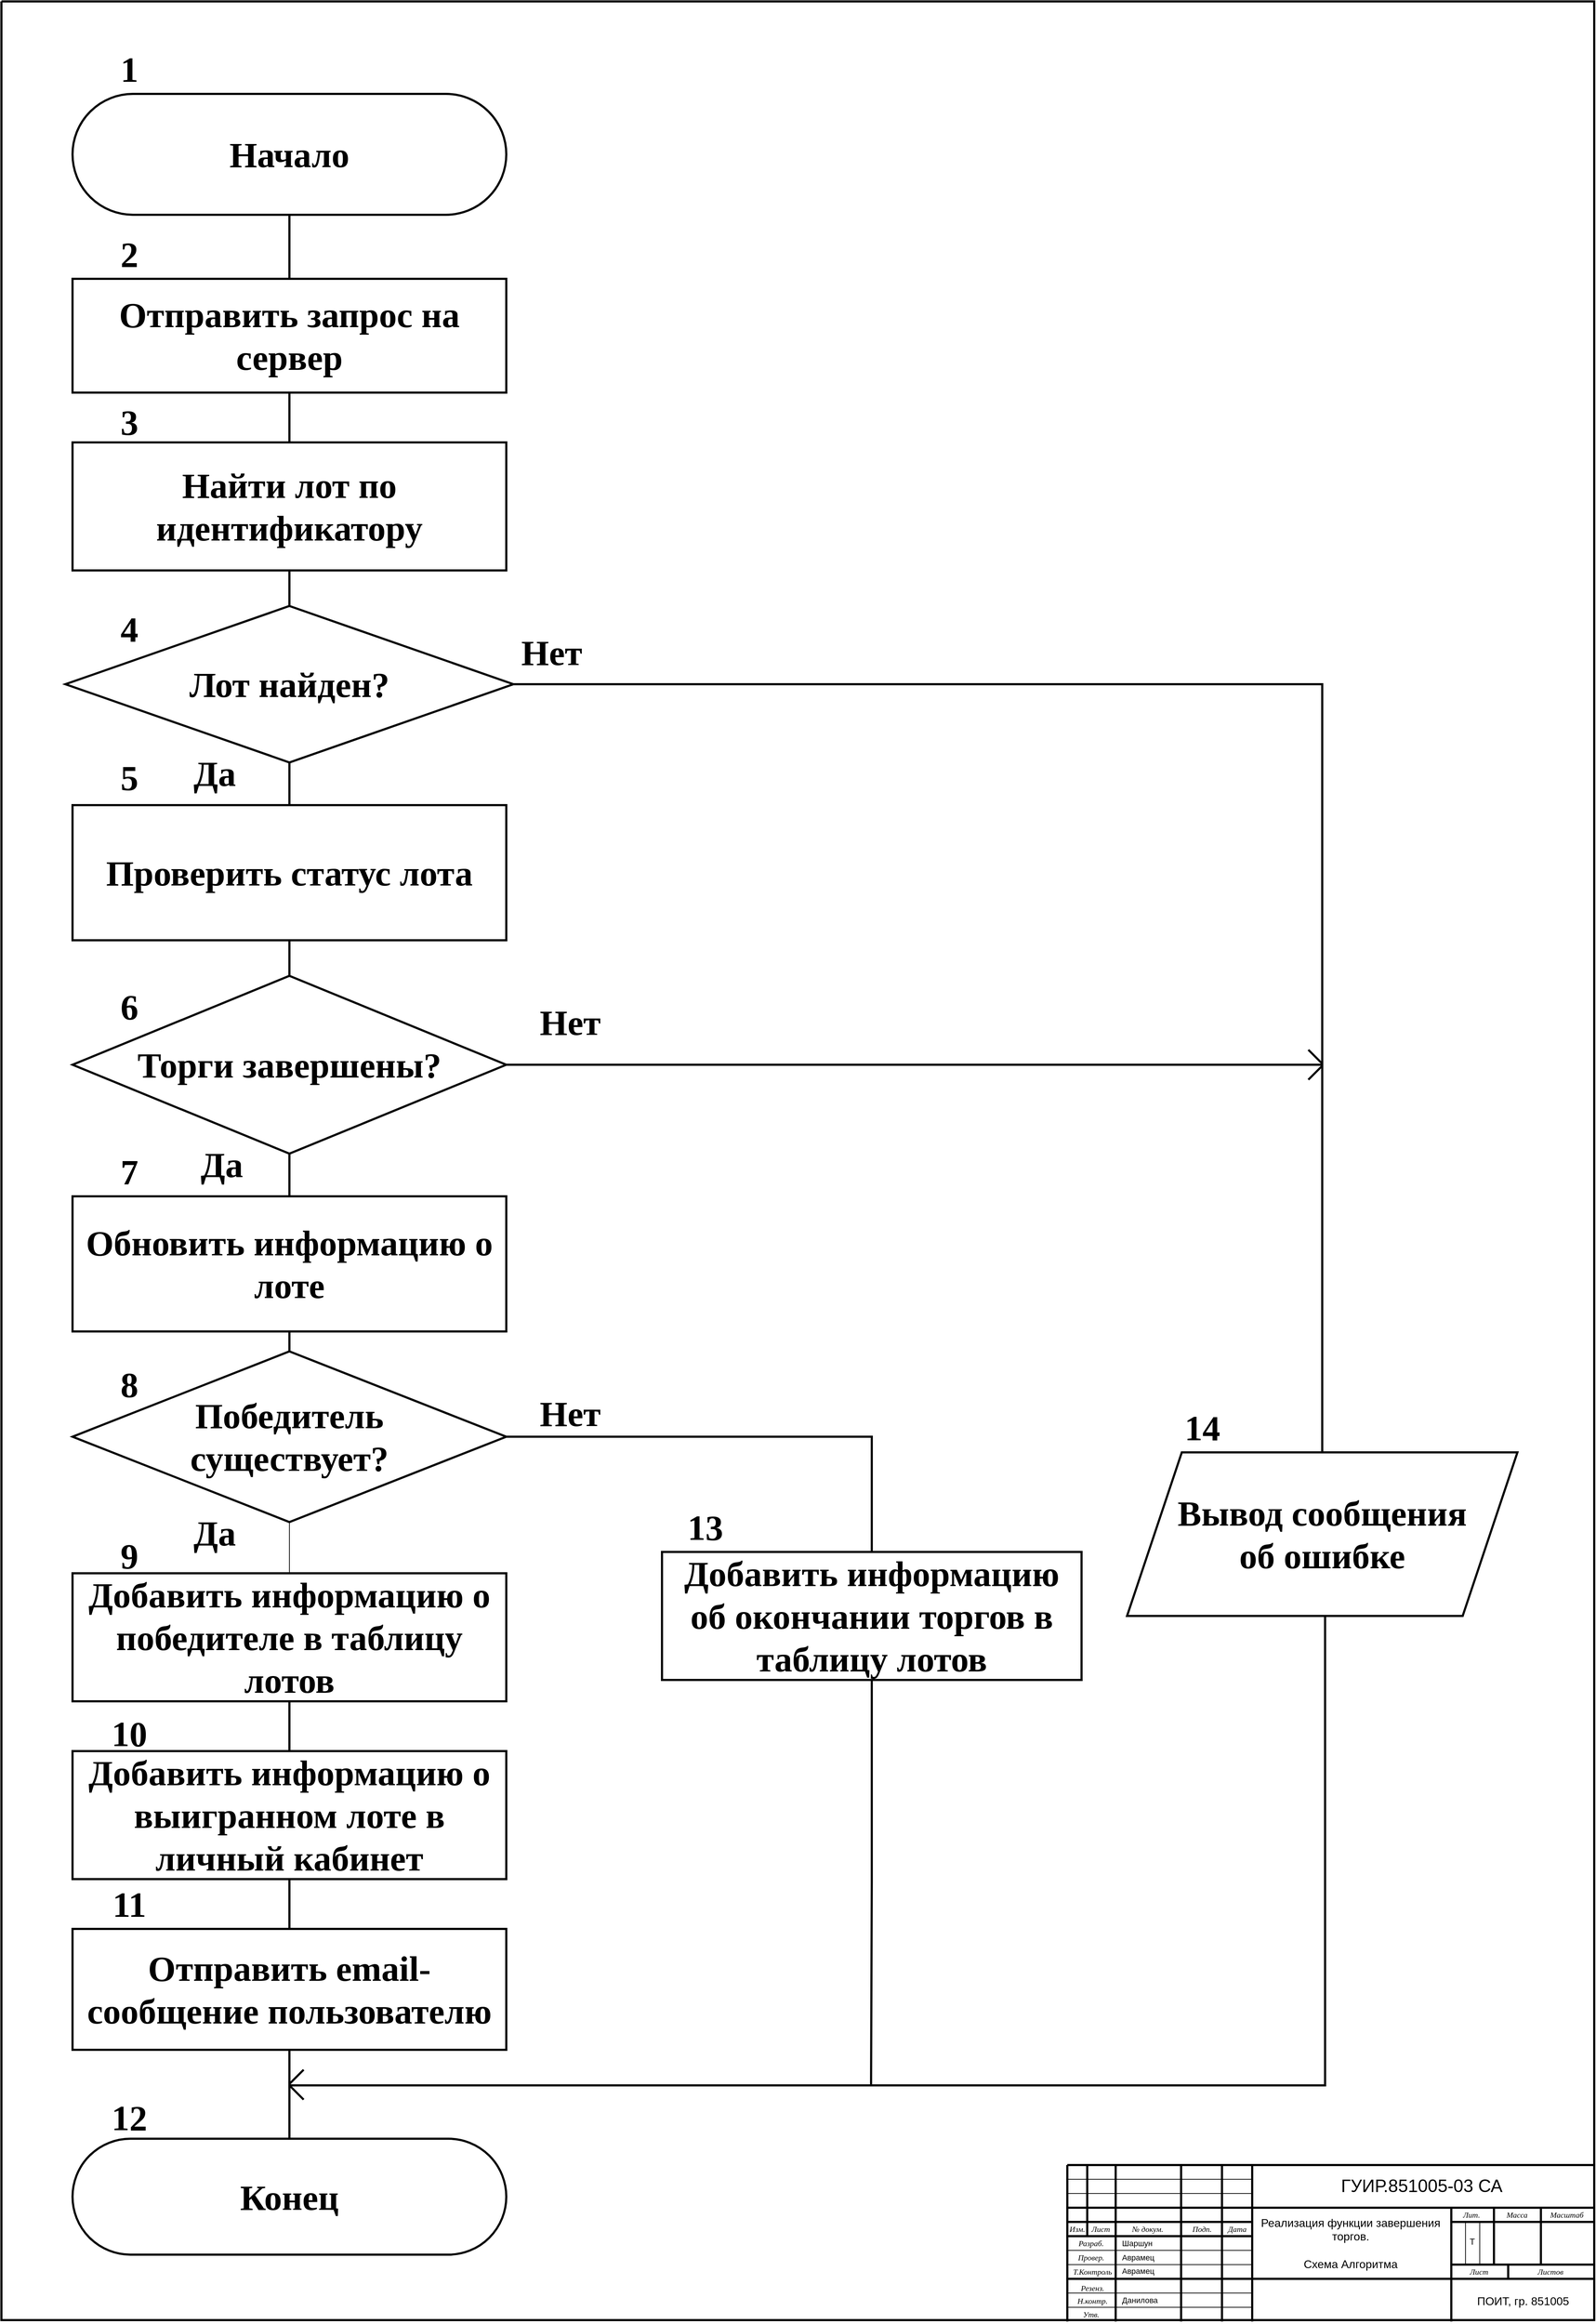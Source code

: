 <mxfile version="18.0.8" type="device"><diagram id="6g6ZhWNsONmGJeYF4U2U" name="Page-1"><mxGraphModel dx="2687" dy="1451" grid="1" gridSize="10" guides="1" tooltips="1" connect="1" arrows="1" fold="1" page="1" pageScale="1" pageWidth="2339" pageHeight="3300" math="0" shadow="0"><root><mxCell id="0"/><mxCell id="1" parent="0"/><mxCell id="-Vb1TfE_TdEbwhYVgb4i-1" value="" style="verticalAlign=middle;align=center;vsdxID=1;fillColor=none;gradientColor=none;shape=stencil(nZBLDoAgDERP0z3SIyjew0SURgSD+Lu9kMZoXLhwN9O+tukAlrNpJg1SzDH4QW/URgNYgZTkjA4UkwJUgGXng+6DX1zLfmoymdXo17xh5zmRJ6Q42BWCfc2oJfdAr+Yv+AP9Cb7OJ3H/2JG1HNGz/84klThPVCc=);strokeColor=#000000;strokeWidth=3;labelBackgroundColor=none;rounded=0;html=1;whiteSpace=wrap;direction=south;fontSize=35;" parent="1" vertex="1"><mxGeometry x="80" y="20" width="2240" height="3260" as="geometry"/></mxCell><mxCell id="-Vb1TfE_TdEbwhYVgb4i-2" style="vsdxID=28;edgeStyle=none;startArrow=none;endArrow=none;startSize=5;endSize=5;strokeWidth=3;strokeColor=#000000;spacingTop=0;spacingBottom=0;spacingLeft=0;spacingRight=0;verticalAlign=middle;html=1;labelBackgroundColor=none;rounded=0;" parent="1" edge="1"><mxGeometry relative="1" as="geometry"><Array as="points"/><mxPoint x="2199" y="3202.0" as="sourcePoint"/><mxPoint x="2199" y="3222.0" as="targetPoint"/></mxGeometry></mxCell><mxCell id="-Vb1TfE_TdEbwhYVgb4i-3" style="vsdxID=27;edgeStyle=none;startArrow=none;endArrow=none;startSize=5;endSize=5;strokeWidth=3;strokeColor=#000000;spacingTop=0;spacingBottom=0;spacingLeft=0;spacingRight=0;verticalAlign=middle;html=1;labelBackgroundColor=none;rounded=0;" parent="1" edge="1"><mxGeometry relative="1" as="geometry"><Array as="points"/><mxPoint x="2245" y="3122.0" as="sourcePoint"/><mxPoint x="2245" y="3202.0" as="targetPoint"/></mxGeometry></mxCell><mxCell id="-Vb1TfE_TdEbwhYVgb4i-4" style="vsdxID=26;edgeStyle=none;startArrow=none;endArrow=none;startSize=5;endSize=5;strokeWidth=3;strokeColor=#000000;spacingTop=0;spacingBottom=0;spacingLeft=0;spacingRight=0;verticalAlign=middle;html=1;labelBackgroundColor=none;rounded=0;" parent="1" edge="1"><mxGeometry relative="1" as="geometry"><Array as="points"/><mxPoint x="2179" y="3122.0" as="sourcePoint"/><mxPoint x="2179" y="3202.0" as="targetPoint"/></mxGeometry></mxCell><mxCell id="-Vb1TfE_TdEbwhYVgb4i-5" style="vsdxID=25;edgeStyle=none;startArrow=none;endArrow=none;startSize=5;endSize=5;strokeColor=#000000;spacingTop=0;spacingBottom=0;spacingLeft=0;spacingRight=0;verticalAlign=middle;html=1;labelBackgroundColor=none;rounded=0;" parent="1" edge="1"><mxGeometry relative="1" as="geometry"><Array as="points"/><mxPoint x="2159" y="3142.0" as="sourcePoint"/><mxPoint x="2159" y="3202.0" as="targetPoint"/></mxGeometry></mxCell><mxCell id="-Vb1TfE_TdEbwhYVgb4i-6" style="vsdxID=24;edgeStyle=none;startArrow=none;endArrow=none;startSize=5;endSize=5;strokeColor=#000000;spacingTop=0;spacingBottom=0;spacingLeft=0;spacingRight=0;verticalAlign=middle;html=1;labelBackgroundColor=none;rounded=0;" parent="1" edge="1"><mxGeometry relative="1" as="geometry"><Array as="points"/><mxPoint x="2139" y="3142.0" as="sourcePoint"/><mxPoint x="2139" y="3202.0" as="targetPoint"/></mxGeometry></mxCell><mxCell id="-Vb1TfE_TdEbwhYVgb4i-7" style="vsdxID=23;edgeStyle=none;startArrow=none;endArrow=none;startSize=5;endSize=5;strokeWidth=3;strokeColor=#000000;spacingTop=0;spacingBottom=0;spacingLeft=0;spacingRight=0;verticalAlign=middle;html=1;labelBackgroundColor=none;rounded=0;" parent="1" edge="1"><mxGeometry relative="1" as="geometry"><mxPoint as="offset"/><Array as="points"/><mxPoint x="2119" y="3142.0" as="sourcePoint"/><mxPoint x="2319" y="3142.0" as="targetPoint"/></mxGeometry></mxCell><mxCell id="-Vb1TfE_TdEbwhYVgb4i-8" style="vsdxID=22;edgeStyle=none;startArrow=none;endArrow=none;startSize=5;endSize=5;strokeWidth=3;strokeColor=#000000;spacingTop=0;spacingBottom=0;spacingLeft=0;spacingRight=0;verticalAlign=middle;html=1;labelBackgroundColor=none;rounded=0;" parent="1" edge="1"><mxGeometry relative="1" as="geometry"><mxPoint as="offset"/><Array as="points"/><mxPoint x="2119" y="3202.0" as="sourcePoint"/><mxPoint x="2319" y="3202.0" as="targetPoint"/></mxGeometry></mxCell><mxCell id="-Vb1TfE_TdEbwhYVgb4i-9" style="vsdxID=21;edgeStyle=none;startArrow=none;endArrow=none;startSize=5;endSize=5;strokeWidth=3;strokeColor=#000000;spacingTop=0;spacingBottom=0;spacingLeft=0;spacingRight=0;verticalAlign=middle;html=1;labelBackgroundColor=none;rounded=0;" parent="1" edge="1"><mxGeometry relative="1" as="geometry"><Array as="points"/><mxPoint x="1607" y="3062.0" as="sourcePoint"/><mxPoint x="1607" y="3162.0" as="targetPoint"/></mxGeometry></mxCell><mxCell id="-Vb1TfE_TdEbwhYVgb4i-10" style="vsdxID=20;edgeStyle=none;startArrow=none;endArrow=none;startSize=5;endSize=5;strokeColor=#000000;spacingTop=0;spacingBottom=0;spacingLeft=0;spacingRight=0;verticalAlign=middle;html=1;labelBackgroundColor=none;rounded=0;" parent="1" edge="1"><mxGeometry relative="1" as="geometry"><mxPoint as="offset"/><Array as="points"/><mxPoint x="1579" y="3082.0" as="sourcePoint"/><mxPoint x="1839" y="3082.0" as="targetPoint"/></mxGeometry></mxCell><mxCell id="-Vb1TfE_TdEbwhYVgb4i-11" style="vsdxID=19;edgeStyle=none;startArrow=none;endArrow=none;startSize=5;endSize=5;strokeColor=#000000;spacingTop=0;spacingBottom=0;spacingLeft=0;spacingRight=0;verticalAlign=middle;html=1;labelBackgroundColor=none;rounded=0;" parent="1" edge="1"><mxGeometry relative="1" as="geometry"><mxPoint as="offset"/><Array as="points"/><mxPoint x="1579" y="3102.0" as="sourcePoint"/><mxPoint x="1839" y="3102.0" as="targetPoint"/></mxGeometry></mxCell><mxCell id="-Vb1TfE_TdEbwhYVgb4i-12" style="vsdxID=18;edgeStyle=none;startArrow=none;endArrow=none;startSize=5;endSize=5;strokeWidth=3;strokeColor=#000000;spacingTop=0;spacingBottom=0;spacingLeft=0;spacingRight=0;verticalAlign=middle;html=1;labelBackgroundColor=none;rounded=0;" parent="1" edge="1"><mxGeometry relative="1" as="geometry"><mxPoint as="offset"/><Array as="points"/><mxPoint x="1579" y="3142.0" as="sourcePoint"/><mxPoint x="1839" y="3142.0" as="targetPoint"/></mxGeometry></mxCell><mxCell id="-Vb1TfE_TdEbwhYVgb4i-13" value="" style="vsdxID=17;edgeStyle=none;startArrow=none;endArrow=none;startSize=5;endSize=5;strokeWidth=3;strokeColor=#000000;spacingTop=0;spacingBottom=0;spacingLeft=0;spacingRight=0;verticalAlign=middle;html=1;labelBackgroundColor=none;rounded=0;align=center;" parent="1" edge="1"><mxGeometry relative="1" as="geometry"><mxPoint as="offset"/><Array as="points"/><mxPoint x="1579" y="3162.0" as="sourcePoint"/><mxPoint x="1839" y="3162.0" as="targetPoint"/></mxGeometry></mxCell><mxCell id="-Vb1TfE_TdEbwhYVgb4i-14" style="vsdxID=16;edgeStyle=none;startArrow=none;endArrow=none;startSize=5;endSize=5;strokeColor=#000000;spacingTop=0;spacingBottom=0;spacingLeft=0;spacingRight=0;verticalAlign=middle;html=1;labelBackgroundColor=none;rounded=0;" parent="1" edge="1"><mxGeometry relative="1" as="geometry"><mxPoint as="offset"/><Array as="points"/><mxPoint x="1579" y="3182.0" as="sourcePoint"/><mxPoint x="1839" y="3182.0" as="targetPoint"/></mxGeometry></mxCell><mxCell id="-Vb1TfE_TdEbwhYVgb4i-15" style="vsdxID=15;edgeStyle=none;startArrow=none;endArrow=none;startSize=5;endSize=5;strokeColor=#000000;spacingTop=0;spacingBottom=0;spacingLeft=0;spacingRight=0;verticalAlign=middle;html=1;labelBackgroundColor=none;rounded=0;" parent="1" edge="1"><mxGeometry relative="1" as="geometry"><mxPoint as="offset"/><Array as="points"/><mxPoint x="1579" y="3202.0" as="sourcePoint"/><mxPoint x="1839" y="3202.0" as="targetPoint"/></mxGeometry></mxCell><mxCell id="-Vb1TfE_TdEbwhYVgb4i-16" value="" style="vsdxID=14;edgeStyle=none;startArrow=none;endArrow=none;startSize=5;endSize=5;strokeColor=#000000;spacingTop=0;spacingBottom=0;spacingLeft=0;spacingRight=0;verticalAlign=middle;html=1;labelBackgroundColor=none;rounded=0;align=center;" parent="1" edge="1"><mxGeometry relative="1" as="geometry"><mxPoint as="offset"/><Array as="points"/><mxPoint x="1579" y="3242.0" as="sourcePoint"/><mxPoint x="1839" y="3242.0" as="targetPoint"/></mxGeometry></mxCell><mxCell id="-Vb1TfE_TdEbwhYVgb4i-17" style="vsdxID=13;edgeStyle=none;startArrow=none;endArrow=none;startSize=5;endSize=5;strokeColor=#000000;spacingTop=0;spacingBottom=0;spacingLeft=0;spacingRight=0;verticalAlign=middle;html=1;labelBackgroundColor=none;rounded=0;" parent="1" edge="1"><mxGeometry relative="1" as="geometry"><mxPoint as="offset"/><Array as="points"/><mxPoint x="1579" y="3262.0" as="sourcePoint"/><mxPoint x="1839" y="3262.0" as="targetPoint"/></mxGeometry></mxCell><mxCell id="-Vb1TfE_TdEbwhYVgb4i-18" style="vsdxID=12;edgeStyle=none;startArrow=none;endArrow=none;startSize=5;endSize=5;strokeWidth=3;strokeColor=#000000;spacingTop=0;spacingBottom=0;spacingLeft=0;spacingRight=0;verticalAlign=middle;html=1;labelBackgroundColor=none;rounded=0;" parent="1" edge="1"><mxGeometry relative="1" as="geometry"><Array as="points"/><mxPoint x="2119" y="3282.0" as="sourcePoint"/><mxPoint x="2119" y="3122.0" as="targetPoint"/></mxGeometry></mxCell><mxCell id="-Vb1TfE_TdEbwhYVgb4i-19" style="vsdxID=11;edgeStyle=none;startArrow=none;endArrow=none;startSize=5;endSize=5;strokeWidth=3;strokeColor=#000000;spacingTop=0;spacingBottom=0;spacingLeft=0;spacingRight=0;verticalAlign=middle;html=1;labelBackgroundColor=none;rounded=0;" parent="1" edge="1"><mxGeometry relative="1" as="geometry"><Array as="points"/><mxPoint x="1839" y="3282.0" as="sourcePoint"/><mxPoint x="1839" y="3062.0" as="targetPoint"/></mxGeometry></mxCell><mxCell id="-Vb1TfE_TdEbwhYVgb4i-20" style="vsdxID=10;edgeStyle=none;startArrow=none;endArrow=none;startSize=5;endSize=5;strokeWidth=3;strokeColor=#000000;spacingTop=0;spacingBottom=0;spacingLeft=0;spacingRight=0;verticalAlign=middle;html=1;labelBackgroundColor=none;rounded=0;" parent="1" edge="1"><mxGeometry relative="1" as="geometry"><Array as="points"/><mxPoint x="1796.5" y="3282.0" as="sourcePoint"/><mxPoint x="1796.5" y="3062.0" as="targetPoint"/></mxGeometry></mxCell><mxCell id="-Vb1TfE_TdEbwhYVgb4i-21" style="vsdxID=9;edgeStyle=none;startArrow=none;endArrow=none;startSize=5;endSize=5;strokeWidth=3;strokeColor=#000000;spacingTop=0;spacingBottom=0;spacingLeft=0;spacingRight=0;verticalAlign=middle;html=1;labelBackgroundColor=none;rounded=0;" parent="1" edge="1"><mxGeometry relative="1" as="geometry"><Array as="points"/><mxPoint x="1739" y="3282.0" as="sourcePoint"/><mxPoint x="1739" y="3062.0" as="targetPoint"/></mxGeometry></mxCell><mxCell id="-Vb1TfE_TdEbwhYVgb4i-22" style="vsdxID=8;edgeStyle=none;startArrow=none;endArrow=none;startSize=5;endSize=5;strokeWidth=3;strokeColor=#000000;spacingTop=0;spacingBottom=0;spacingLeft=0;spacingRight=0;verticalAlign=middle;html=1;labelBackgroundColor=none;rounded=0;" parent="1" edge="1"><mxGeometry relative="1" as="geometry"><Array as="points"/><mxPoint x="1647" y="3282.0" as="sourcePoint"/><mxPoint x="1647" y="3062.0" as="targetPoint"/></mxGeometry></mxCell><mxCell id="-Vb1TfE_TdEbwhYVgb4i-23" value="" style="vsdxID=7;edgeStyle=none;startArrow=none;endArrow=none;startSize=5;endSize=5;strokeWidth=3;strokeColor=#000000;spacingTop=0;spacingBottom=0;spacingLeft=0;spacingRight=0;verticalAlign=middle;html=1;labelBackgroundColor=none;rounded=0;align=center;" parent="1" edge="1"><mxGeometry relative="1" as="geometry"><mxPoint as="offset"/><Array as="points"/><mxPoint x="1579" y="3222.0" as="sourcePoint"/><mxPoint x="2319" y="3222.0" as="targetPoint"/></mxGeometry></mxCell><mxCell id="-Vb1TfE_TdEbwhYVgb4i-24" style="vsdxID=6;edgeStyle=none;startArrow=none;endArrow=none;startSize=5;endSize=5;strokeWidth=3;strokeColor=#000000;spacingTop=0;spacingBottom=0;spacingLeft=0;spacingRight=0;verticalAlign=middle;html=1;labelBackgroundColor=none;rounded=0;" parent="1" edge="1"><mxGeometry relative="1" as="geometry"><mxPoint as="offset"/><Array as="points"/><mxPoint x="1579" y="3122.0" as="sourcePoint"/><mxPoint x="2319" y="3122.0" as="targetPoint"/></mxGeometry></mxCell><mxCell id="-Vb1TfE_TdEbwhYVgb4i-25" style="vsdxID=2;edgeStyle=none;startArrow=none;endArrow=none;startSize=5;endSize=5;strokeWidth=3;strokeColor=#000000;spacingTop=0;spacingBottom=0;spacingLeft=0;spacingRight=0;verticalAlign=middle;html=1;labelBackgroundColor=none;rounded=0;" parent="1" edge="1"><mxGeometry relative="1" as="geometry"><mxPoint as="offset"/><Array as="points"/><mxPoint x="1579" y="3062.0" as="sourcePoint"/><mxPoint x="2319" y="3062.0" as="targetPoint"/></mxGeometry></mxCell><mxCell id="-Vb1TfE_TdEbwhYVgb4i-26" style="vsdxID=5;edgeStyle=none;startArrow=none;endArrow=none;startSize=5;endSize=5;strokeWidth=3;strokeColor=#000000;spacingTop=0;spacingBottom=0;spacingLeft=0;spacingRight=0;verticalAlign=middle;html=1;labelBackgroundColor=none;rounded=0;" parent="1" edge="1"><mxGeometry relative="1" as="geometry"><Array as="points"/><mxPoint x="1579" y="3282.0" as="sourcePoint"/><mxPoint x="1579" y="3062.0" as="targetPoint"/></mxGeometry></mxCell><mxCell id="-Vb1TfE_TdEbwhYVgb4i-27" value="&lt;font style=&quot;font-size:11px;font-family:Arial Cyr;color:#000000;direction:ltr;letter-spacing:0px;line-height:120%;opacity:1&quot;&gt;&lt;i&gt;Провер.&lt;br/&gt;&lt;/i&gt;&lt;/font&gt;" style="verticalAlign=middle;align=center;vsdxID=32;fillColor=none;gradientColor=none;strokeColor=none;labelBackgroundColor=none;rounded=0;html=1;whiteSpace=wrap;" parent="1" vertex="1"><mxGeometry x="1580" y="3182" width="65" height="19" as="geometry"/></mxCell><mxCell id="-Vb1TfE_TdEbwhYVgb4i-28" value="&lt;font style=&quot;font-size:11px;font-family:Arial Cyr;color:#000000;direction:ltr;letter-spacing:0px;line-height:120%;opacity:1&quot;&gt;&lt;i&gt;Разраб.&lt;br/&gt;&lt;/i&gt;&lt;/font&gt;" style="verticalAlign=middle;align=center;vsdxID=33;fillColor=none;gradientColor=none;strokeColor=none;labelBackgroundColor=none;rounded=0;html=1;whiteSpace=wrap;" parent="1" vertex="1"><mxGeometry x="1580" y="3163" width="65" height="17" as="geometry"/></mxCell><mxCell id="-Vb1TfE_TdEbwhYVgb4i-29" value="&lt;font style=&quot;font-size:11px;font-family:Arial Cyr;color:#000000;direction:ltr;letter-spacing:0px;line-height:120%;opacity:1&quot;&gt;&lt;i&gt;Изм.&lt;br/&gt;&lt;/i&gt;&lt;/font&gt;" style="verticalAlign=middle;align=center;vsdxID=34;fillColor=none;gradientColor=none;strokeColor=none;labelBackgroundColor=none;rounded=0;html=1;whiteSpace=wrap;" parent="1" vertex="1"><mxGeometry x="1575" y="3143" width="36" height="17" as="geometry"/></mxCell><mxCell id="-Vb1TfE_TdEbwhYVgb4i-30" value="&lt;font style=&quot;font-size:11px;font-family:Arial Cyr;color:#000000;direction:ltr;letter-spacing:0px;line-height:120%;opacity:1&quot;&gt;&lt;i&gt;Лист&lt;br/&gt;&lt;/i&gt;&lt;/font&gt;" style="verticalAlign=middle;align=center;vsdxID=35;fillColor=none;gradientColor=none;strokeColor=none;labelBackgroundColor=none;rounded=0;html=1;whiteSpace=wrap;" parent="1" vertex="1"><mxGeometry x="1605" y="3143" width="42" height="17" as="geometry"/></mxCell><mxCell id="-Vb1TfE_TdEbwhYVgb4i-31" value="&lt;font style=&quot;font-size:11px;font-family:Arial Cyr;color:#000000;direction:ltr;letter-spacing:0px;line-height:120%;opacity:1&quot;&gt;&lt;i&gt;№ докум.&lt;br/&gt;&lt;/i&gt;&lt;/font&gt;" style="verticalAlign=middle;align=center;vsdxID=36;fillColor=none;gradientColor=none;strokeColor=none;labelBackgroundColor=none;rounded=0;html=1;whiteSpace=wrap;" parent="1" vertex="1"><mxGeometry x="1648" y="3143" width="88" height="17" as="geometry"/></mxCell><mxCell id="-Vb1TfE_TdEbwhYVgb4i-32" value="&lt;font style=&quot;font-size:11px;font-family:Arial Cyr;color:#000000;direction:ltr;letter-spacing:0px;line-height:120%;opacity:1&quot;&gt;&lt;i&gt;Подп.&lt;br/&gt;&lt;/i&gt;&lt;/font&gt;" style="verticalAlign=middle;align=center;vsdxID=41;fillColor=none;gradientColor=none;strokeColor=none;labelBackgroundColor=none;rounded=0;html=1;whiteSpace=wrap;" parent="1" vertex="1"><mxGeometry x="1740" y="3143" width="57" height="17" as="geometry"/></mxCell><mxCell id="-Vb1TfE_TdEbwhYVgb4i-33" value="&lt;font style=&quot;font-size:11px;font-family:Arial Cyr;color:#000000;direction:ltr;letter-spacing:0px;line-height:120%;opacity:1&quot;&gt;&lt;i&gt;Дата&lt;br/&gt;&lt;/i&gt;&lt;/font&gt;" style="verticalAlign=middle;align=center;vsdxID=42;fillColor=none;gradientColor=none;strokeColor=none;labelBackgroundColor=none;rounded=0;html=1;whiteSpace=wrap;" parent="1" vertex="1"><mxGeometry x="1797" y="3143" width="42" height="17" as="geometry"/></mxCell><mxCell id="-Vb1TfE_TdEbwhYVgb4i-34" value="&lt;font style=&quot;font-size:11px;font-family:Arial Cyr;color:#000000;direction:ltr;letter-spacing:0px;line-height:120%;opacity:1&quot;&gt;&lt;i&gt;Лит.&lt;br/&gt;&lt;/i&gt;&lt;/font&gt;" style="verticalAlign=middle;align=center;vsdxID=43;fillColor=none;gradientColor=none;strokeColor=none;labelBackgroundColor=none;rounded=0;html=1;whiteSpace=wrap;" parent="1" vertex="1"><mxGeometry x="2119" y="3123" width="57" height="17" as="geometry"/></mxCell><mxCell id="-Vb1TfE_TdEbwhYVgb4i-35" value="&lt;font style=&quot;font-size:11px;font-family:Arial Cyr;color:#000000;direction:ltr;letter-spacing:0px;line-height:120%;opacity:1&quot;&gt;&lt;i&gt;Масса&lt;br/&gt;&lt;/i&gt;&lt;/font&gt;" style="verticalAlign=middle;align=center;vsdxID=44;fillColor=none;gradientColor=none;strokeColor=none;labelBackgroundColor=none;rounded=0;html=1;whiteSpace=wrap;" parent="1" vertex="1"><mxGeometry x="2180" y="3123" width="63" height="17" as="geometry"/></mxCell><mxCell id="-Vb1TfE_TdEbwhYVgb4i-36" value="&lt;font style=&quot;font-size:11px;font-family:Arial Cyr;color:#000000;direction:ltr;letter-spacing:0px;line-height:120%;opacity:1&quot;&gt;&lt;i&gt;Масштаб&lt;br/&gt;&lt;/i&gt;&lt;/font&gt;" style="verticalAlign=middle;align=center;vsdxID=45;fillColor=none;gradientColor=none;strokeColor=none;labelBackgroundColor=none;rounded=0;html=1;whiteSpace=wrap;" parent="1" vertex="1"><mxGeometry x="2246" y="3123" width="71" height="17" as="geometry"/></mxCell><mxCell id="-Vb1TfE_TdEbwhYVgb4i-37" value="&lt;font style=&quot;font-size:11px;font-family:Arial Cyr;color:#000000;direction:ltr;letter-spacing:0px;line-height:120%;opacity:1&quot;&gt;&lt;i&gt;Листов&lt;br/&gt;&lt;/i&gt;&lt;/font&gt;" style="verticalAlign=middle;align=center;vsdxID=46;fillColor=none;gradientColor=none;strokeColor=none;labelBackgroundColor=none;rounded=0;html=1;whiteSpace=wrap;" parent="1" vertex="1"><mxGeometry x="2200" y="3203" width="117" height="17" as="geometry"/></mxCell><mxCell id="-Vb1TfE_TdEbwhYVgb4i-38" value="&lt;font style=&quot;font-size:11px;font-family:Arial Cyr;color:#000000;direction:ltr;letter-spacing:0px;line-height:120%;opacity:1&quot;&gt;&lt;i&gt;Лист&lt;br/&gt;&lt;/i&gt;&lt;/font&gt;" style="verticalAlign=middle;align=center;vsdxID=47;fillColor=none;gradientColor=none;strokeColor=none;labelBackgroundColor=none;rounded=0;html=1;whiteSpace=wrap;" parent="1" vertex="1"><mxGeometry x="2120" y="3203" width="76" height="17" as="geometry"/></mxCell><mxCell id="-Vb1TfE_TdEbwhYVgb4i-39" value="&lt;p style=&quot;margin-left: 0 ; margin-right: 0 ; margin-top: 0px ; margin-bottom: 0px ; text-indent: 0 ; direction: ltr&quot;&gt;&lt;font style=&quot;font-size: 25px; font-family: arial; color: rgb(0, 0, 0); direction: ltr; letter-spacing: 0px; line-height: 120%; opacity: 1;&quot;&gt;ГУИР.8&lt;/font&gt;&lt;font style=&quot;font-size: 25px; font-family: arial; color: rgb(0, 0, 0); direction: ltr; letter-spacing: 0px; line-height: 120%; opacity: 1;&quot;&gt;51005-03&amp;nbsp;&lt;/font&gt;&lt;font style=&quot;font-size: 25px; font-family: arial; color: rgb(0, 0, 0); direction: ltr; letter-spacing: 0px; line-height: 120%; opacity: 1;&quot;&gt;СА&lt;/font&gt;&lt;font style=&quot;font-size: 19px ; color: #000000 ; direction: ltr ; letter-spacing: 0px ; line-height: 120% ; opacity: 1&quot;&gt;&lt;i&gt;&lt;br&gt;&lt;/i&gt;&lt;/font&gt;&lt;/p&gt;" style="verticalAlign=middle;align=center;vsdxID=97;fillColor=none;gradientColor=none;strokeColor=none;labelBackgroundColor=none;rounded=0;html=1;whiteSpace=wrap;" parent="1" vertex="1"><mxGeometry x="1838" y="3060" width="479" height="60" as="geometry"/></mxCell><mxCell id="-Vb1TfE_TdEbwhYVgb4i-40" value="&lt;font style=&quot;font-size: 16px ; font-family: &amp;quot;arial&amp;quot; ; color: #000000 ; direction: ltr ; letter-spacing: 0px ; line-height: 120% ; opacity: 1&quot;&gt;Реализация функции завершения торгов.&lt;br&gt;&lt;br&gt;Схема Алгоритма&lt;br&gt;&lt;/font&gt;" style="verticalAlign=middle;align=center;vsdxID=98;fillColor=none;gradientColor=none;strokeColor=none;labelBackgroundColor=none;rounded=0;html=1;whiteSpace=wrap;" parent="1" vertex="1"><mxGeometry x="1838" y="3121" width="279" height="101" as="geometry"/></mxCell><mxCell id="-Vb1TfE_TdEbwhYVgb4i-41" value="&lt;font style=&quot;font-size: 16px ; font-family: &amp;#34;arial&amp;#34; ; color: #000000 ; direction: ltr ; letter-spacing: 0px ; line-height: 120% ; opacity: 1&quot;&gt;ПОИТ, гр. 851005&lt;br&gt;&lt;/font&gt;" style="verticalAlign=middle;align=center;vsdxID=256;fillColor=none;gradientColor=none;shape=stencil(nZBLDoAgDERP0z3SIyjew0SURgSD+Lu9kMZoXLhwN9O+tukAlrNpJg1SzDH4QW/URgNYgZTkjA4UkwJUgGXng+6DX1zLfmoymdXo17xh5zmRJ6Q42BWCfc2oJfdAr+Yv+AP9Cb7OJ3H/2JG1HNGz/84klThPVCc=);strokeColor=none;labelBackgroundColor=none;rounded=0;html=1;whiteSpace=wrap;" parent="1" vertex="1"><mxGeometry x="2119" y="3225" width="202" height="56" as="geometry"/></mxCell><mxCell id="-Vb1TfE_TdEbwhYVgb4i-42" value="&lt;font style=&quot;font-size: 11px ; font-family: &amp;#34;arial&amp;#34; ; color: #000000 ; direction: ltr ; letter-spacing: 0px ; line-height: 120% ; opacity: 1&quot;&gt;Шаршун&lt;br&gt;&lt;/font&gt;" style="verticalAlign=middle;align=left;vsdxID=257;fillColor=none;gradientColor=none;shape=stencil(nZBLDoAgDERP0z3SIyjew0SURgSD+Lu9kMZoXLhwN9O+tukAlrNpJg1SzDH4QW/URgNYgZTkjA4UkwJUgGXng+6DX1zLfmoymdXo17xh5zmRJ6Q42BWCfc2oJfdAr+Yv+AP9Cb7OJ3H/2JG1HNGz/84klThPVCc=);strokeColor=none;labelBackgroundColor=none;rounded=0;html=1;whiteSpace=wrap;" parent="1" vertex="1"><mxGeometry x="1654" y="3161.5" width="76" height="20" as="geometry"/></mxCell><mxCell id="-Vb1TfE_TdEbwhYVgb4i-43" value="&lt;font style=&quot;font-size: 11px ; font-family: &amp;quot;arial&amp;quot; ; color: #000000 ; direction: ltr ; letter-spacing: 0px ; line-height: 120% ; opacity: 1&quot;&gt;Аврамец&lt;br&gt;&lt;/font&gt;" style="verticalAlign=middle;align=left;vsdxID=259;fillColor=none;gradientColor=none;shape=stencil(nZBLDoAgDERP0z3SIyjew0SURgSD+Lu9kMZoXLhwN9O+tukAlrNpJg1SzDH4QW/URgNYgZTkjA4UkwJUgGXng+6DX1zLfmoymdXo17xh5zmRJ6Q42BWCfc2oJfdAr+Yv+AP9Cb7OJ3H/2JG1HNGz/84klThPVCc=);strokeColor=none;labelBackgroundColor=none;rounded=0;html=1;whiteSpace=wrap;" parent="1" vertex="1"><mxGeometry x="1654" y="3183" width="64" height="17" as="geometry"/></mxCell><mxCell id="-Vb1TfE_TdEbwhYVgb4i-44" value="&lt;font style=&quot;font-size:11px;font-family:Arial Cyr;color:#000000;direction:ltr;letter-spacing:0px;line-height:120%;opacity:1&quot;&gt;&lt;i&gt;Т.Контроль&lt;br&gt;&lt;/i&gt;&lt;/font&gt;" style="verticalAlign=middle;align=center;vsdxID=32;fillColor=none;gradientColor=none;strokeColor=none;labelBackgroundColor=none;rounded=0;html=1;whiteSpace=wrap;" parent="1" vertex="1"><mxGeometry x="1582" y="3202" width="65" height="19" as="geometry"/></mxCell><mxCell id="-Vb1TfE_TdEbwhYVgb4i-45" value="&lt;font style=&quot;font-size:11px;font-family:Arial Cyr;color:#000000;direction:ltr;letter-spacing:0px;line-height:120%;opacity:1&quot;&gt;&lt;i&gt;Резенз.&lt;br&gt;&lt;/i&gt;&lt;/font&gt;" style="verticalAlign=middle;align=center;vsdxID=32;fillColor=none;gradientColor=none;strokeColor=none;labelBackgroundColor=none;rounded=0;html=1;whiteSpace=wrap;" parent="1" vertex="1"><mxGeometry x="1582" y="3225" width="65" height="19" as="geometry"/></mxCell><mxCell id="-Vb1TfE_TdEbwhYVgb4i-46" value="&lt;font style=&quot;font-size:11px;font-family:Arial Cyr;color:#000000;direction:ltr;letter-spacing:0px;line-height:120%;opacity:1&quot;&gt;&lt;i&gt;Н.контр.&lt;br&gt;&lt;/i&gt;&lt;/font&gt;" style="verticalAlign=middle;align=center;vsdxID=32;fillColor=none;gradientColor=none;strokeColor=none;labelBackgroundColor=none;rounded=0;html=1;whiteSpace=wrap;" parent="1" vertex="1"><mxGeometry x="1582" y="3243.5" width="65" height="19" as="geometry"/></mxCell><mxCell id="-Vb1TfE_TdEbwhYVgb4i-47" value="&lt;font style=&quot;font-size:11px;font-family:Arial Cyr;color:#000000;direction:ltr;letter-spacing:0px;line-height:120%;opacity:1&quot;&gt;&lt;i&gt;Утв.&lt;br&gt;&lt;/i&gt;&lt;/font&gt;" style="verticalAlign=middle;align=center;vsdxID=32;fillColor=none;gradientColor=none;strokeColor=none;labelBackgroundColor=none;rounded=0;html=1;whiteSpace=wrap;" parent="1" vertex="1"><mxGeometry x="1580" y="3262" width="65" height="19" as="geometry"/></mxCell><mxCell id="-Vb1TfE_TdEbwhYVgb4i-48" value="&lt;font style=&quot;font-size: 11px ; font-family: &amp;quot;arial&amp;quot; ; color: #000000 ; direction: ltr ; letter-spacing: 0px ; line-height: 120% ; opacity: 1&quot;&gt;Аврамец&lt;br&gt;&lt;/font&gt;" style="verticalAlign=middle;align=left;vsdxID=259;fillColor=none;gradientColor=none;shape=stencil(nZBLDoAgDERP0z3SIyjew0SURgSD+Lu9kMZoXLhwN9O+tukAlrNpJg1SzDH4QW/URgNYgZTkjA4UkwJUgGXng+6DX1zLfmoymdXo17xh5zmRJ6Q42BWCfc2oJfdAr+Yv+AP9Cb7OJ3H/2JG1HNGz/84klThPVCc=);strokeColor=none;labelBackgroundColor=none;rounded=0;html=1;whiteSpace=wrap;" parent="1" vertex="1"><mxGeometry x="1654" y="3202" width="64" height="17" as="geometry"/></mxCell><mxCell id="-Vb1TfE_TdEbwhYVgb4i-49" value="&lt;font style=&quot;font-size: 11px ; font-family: &amp;quot;arial&amp;quot; ; color: #000000 ; direction: ltr ; letter-spacing: 0px ; line-height: 120% ; opacity: 1&quot;&gt;Данилова&lt;br&gt;&lt;/font&gt;" style="verticalAlign=middle;align=left;vsdxID=257;fillColor=none;gradientColor=none;shape=stencil(nZBLDoAgDERP0z3SIyjew0SURgSD+Lu9kMZoXLhwN9O+tukAlrNpJg1SzDH4QW/URgNYgZTkjA4UkwJUgGXng+6DX1zLfmoymdXo17xh5zmRJ6Q42BWCfc2oJfdAr+Yv+AP9Cb7OJ3H/2JG1HNGz/84klThPVCc=);strokeColor=none;labelBackgroundColor=none;rounded=0;html=1;whiteSpace=wrap;" parent="1" vertex="1"><mxGeometry x="1654" y="3242" width="76" height="20" as="geometry"/></mxCell><mxCell id="-Vb1TfE_TdEbwhYVgb4i-50" value="T" style="text;html=1;align=center;verticalAlign=middle;resizable=0;points=[];autosize=1;strokeColor=none;fillColor=none;" parent="1" vertex="1"><mxGeometry x="2137.5" y="3160" width="20" height="20" as="geometry"/></mxCell><mxCell id="-Vb1TfE_TdEbwhYVgb4i-51" style="edgeStyle=orthogonalEdgeStyle;rounded=0;orthogonalLoop=1;jettySize=auto;html=1;exitX=0.5;exitY=1;exitDx=0;exitDy=0;entryX=0.5;entryY=0;entryDx=0;entryDy=0;fontSize=35;endArrow=none;endFill=0;fontFamily=Times New Roman;strokeWidth=3;" parent="1" source="-Vb1TfE_TdEbwhYVgb4i-52" target="-Vb1TfE_TdEbwhYVgb4i-54" edge="1"><mxGeometry relative="1" as="geometry"/></mxCell><mxCell id="-Vb1TfE_TdEbwhYVgb4i-52" value="&lt;font style=&quot;font-size: 50px;&quot;&gt;&lt;b style=&quot;font-size: 50px;&quot;&gt;Начало&lt;/b&gt;&lt;/font&gt;" style="rounded=1;whiteSpace=wrap;html=1;align=center;arcSize=50;fontSize=50;fontFamily=Times New Roman;strokeWidth=3;" parent="1" vertex="1"><mxGeometry x="180" y="150" width="610" height="170" as="geometry"/></mxCell><mxCell id="-Vb1TfE_TdEbwhYVgb4i-53" style="edgeStyle=orthogonalEdgeStyle;rounded=0;orthogonalLoop=1;jettySize=auto;html=1;exitX=0.5;exitY=1;exitDx=0;exitDy=0;fontSize=65;endArrow=none;endFill=0;fontFamily=Times New Roman;strokeWidth=3;" parent="1" source="-Vb1TfE_TdEbwhYVgb4i-54" target="-Vb1TfE_TdEbwhYVgb4i-56" edge="1"><mxGeometry relative="1" as="geometry"/></mxCell><mxCell id="-Vb1TfE_TdEbwhYVgb4i-54" value="&lt;b style=&quot;font-size: 50px;&quot;&gt;Отправить запрос на сервер&lt;/b&gt;" style="rounded=0;whiteSpace=wrap;html=1;fontSize=50;fontFamily=Times New Roman;strokeWidth=3;" parent="1" vertex="1"><mxGeometry x="180" y="410" width="610" height="160" as="geometry"/></mxCell><mxCell id="-Vb1TfE_TdEbwhYVgb4i-55" style="edgeStyle=orthogonalEdgeStyle;rounded=0;orthogonalLoop=1;jettySize=auto;html=1;exitX=0.5;exitY=1;exitDx=0;exitDy=0;entryX=0.5;entryY=0;entryDx=0;entryDy=0;fontSize=65;endArrow=none;endFill=0;fontFamily=Times New Roman;strokeWidth=3;" parent="1" source="-Vb1TfE_TdEbwhYVgb4i-56" target="-Vb1TfE_TdEbwhYVgb4i-62" edge="1"><mxGeometry relative="1" as="geometry"/></mxCell><mxCell id="-Vb1TfE_TdEbwhYVgb4i-56" value="&lt;b&gt;Найти лот по идентификатору&lt;/b&gt;" style="rounded=0;whiteSpace=wrap;html=1;fontSize=50;fontFamily=Times New Roman;strokeWidth=3;" parent="1" vertex="1"><mxGeometry x="180" y="640" width="610" height="180" as="geometry"/></mxCell><mxCell id="-Vb1TfE_TdEbwhYVgb4i-57" style="edgeStyle=orthogonalEdgeStyle;rounded=0;orthogonalLoop=1;jettySize=auto;html=1;exitX=0.5;exitY=1;exitDx=0;exitDy=0;fontSize=50;endArrow=none;endFill=0;strokeWidth=3;" parent="1" edge="1"><mxGeometry relative="1" as="geometry"><mxPoint x="484" y="2950" as="targetPoint"/><Array as="points"><mxPoint x="1942" y="2950"/></Array><mxPoint x="1941.5" y="2290" as="sourcePoint"/></mxGeometry></mxCell><mxCell id="-Vb1TfE_TdEbwhYVgb4i-58" value="&lt;b style=&quot;font-size: 50px;&quot;&gt;Вывод сообщения &lt;br&gt;об ошибке&lt;/b&gt;" style="shape=parallelogram;perimeter=parallelogramPerimeter;whiteSpace=wrap;html=1;fixedSize=1;fontSize=50;fontFamily=Times New Roman;size=77;strokeWidth=3;" parent="1" vertex="1"><mxGeometry x="1663" y="2060" width="549" height="230" as="geometry"/></mxCell><mxCell id="-Vb1TfE_TdEbwhYVgb4i-59" value="&lt;font style=&quot;font-size: 50px;&quot;&gt;&lt;b style=&quot;font-size: 50px;&quot;&gt;Конец&lt;/b&gt;&lt;/font&gt;" style="rounded=1;whiteSpace=wrap;html=1;align=center;arcSize=50;fontSize=50;fontFamily=Times New Roman;strokeWidth=3;" parent="1" vertex="1"><mxGeometry x="180" y="3025" width="610" height="163" as="geometry"/></mxCell><mxCell id="-Vb1TfE_TdEbwhYVgb4i-60" style="edgeStyle=orthogonalEdgeStyle;rounded=0;orthogonalLoop=1;jettySize=auto;html=1;exitX=0.5;exitY=1;exitDx=0;exitDy=0;entryX=0.5;entryY=0;entryDx=0;entryDy=0;fontSize=65;endArrow=none;endFill=0;fontFamily=Times New Roman;strokeWidth=3;" parent="1" source="-Vb1TfE_TdEbwhYVgb4i-62" target="-Vb1TfE_TdEbwhYVgb4i-64" edge="1"><mxGeometry relative="1" as="geometry"/></mxCell><mxCell id="-Vb1TfE_TdEbwhYVgb4i-61" style="edgeStyle=orthogonalEdgeStyle;rounded=0;orthogonalLoop=1;jettySize=auto;html=1;exitX=1;exitY=0.5;exitDx=0;exitDy=0;entryX=0.5;entryY=0;entryDx=0;entryDy=0;fontSize=60;endArrow=none;endFill=0;fontFamily=Times New Roman;strokeWidth=3;" parent="1" source="-Vb1TfE_TdEbwhYVgb4i-62" target="-Vb1TfE_TdEbwhYVgb4i-58" edge="1"><mxGeometry relative="1" as="geometry"/></mxCell><mxCell id="-Vb1TfE_TdEbwhYVgb4i-62" value="&lt;b&gt;Лот найден?&lt;/b&gt;" style="rhombus;whiteSpace=wrap;html=1;fontSize=50;fontFamily=Times New Roman;strokeWidth=3;" parent="1" vertex="1"><mxGeometry x="170" y="870" width="630" height="220" as="geometry"/></mxCell><mxCell id="-Vb1TfE_TdEbwhYVgb4i-63" style="edgeStyle=orthogonalEdgeStyle;rounded=0;orthogonalLoop=1;jettySize=auto;html=1;exitX=0.5;exitY=1;exitDx=0;exitDy=0;fontSize=60;endArrow=none;endFill=0;fontFamily=Times New Roman;strokeWidth=3;" parent="1" source="-Vb1TfE_TdEbwhYVgb4i-64" target="-Vb1TfE_TdEbwhYVgb4i-68" edge="1"><mxGeometry relative="1" as="geometry"/></mxCell><mxCell id="-Vb1TfE_TdEbwhYVgb4i-64" value="&lt;b style=&quot;font-size: 50px;&quot;&gt;Проверить статус лота&lt;/b&gt;" style="rounded=0;whiteSpace=wrap;html=1;fontSize=50;fontFamily=Times New Roman;strokeWidth=3;" parent="1" vertex="1"><mxGeometry x="180" y="1150" width="610" height="190" as="geometry"/></mxCell><mxCell id="-Vb1TfE_TdEbwhYVgb4i-65" value="1" style="text;html=1;strokeColor=none;fillColor=none;align=center;verticalAlign=middle;whiteSpace=wrap;rounded=0;fontSize=50;fontStyle=1;fontFamily=Times New Roman;" parent="1" vertex="1"><mxGeometry x="230" y="100" width="60" height="30" as="geometry"/></mxCell><mxCell id="-Vb1TfE_TdEbwhYVgb4i-66" style="edgeStyle=orthogonalEdgeStyle;rounded=0;orthogonalLoop=1;jettySize=auto;html=1;exitX=0.5;exitY=1;exitDx=0;exitDy=0;entryX=0.5;entryY=0;entryDx=0;entryDy=0;fontSize=60;endArrow=none;endFill=0;fontFamily=Times New Roman;strokeWidth=3;" parent="1" source="-Vb1TfE_TdEbwhYVgb4i-68" target="-Vb1TfE_TdEbwhYVgb4i-73" edge="1"><mxGeometry relative="1" as="geometry"/></mxCell><mxCell id="-Vb1TfE_TdEbwhYVgb4i-67" style="edgeStyle=orthogonalEdgeStyle;rounded=0;orthogonalLoop=1;jettySize=auto;html=1;exitX=1;exitY=0.5;exitDx=0;exitDy=0;fontSize=50;endArrow=none;endFill=0;fontFamily=Times New Roman;strokeWidth=3;" parent="1" edge="1"><mxGeometry relative="1" as="geometry"><mxPoint x="1938" y="1515" as="targetPoint"/><Array as="points"><mxPoint x="1938" y="1515"/></Array><mxPoint x="788" y="1515" as="sourcePoint"/></mxGeometry></mxCell><mxCell id="-Vb1TfE_TdEbwhYVgb4i-68" value="&lt;b&gt;Торги завершены?&lt;/b&gt;" style="rhombus;whiteSpace=wrap;html=1;fontSize=50;fontFamily=Times New Roman;strokeWidth=3;" parent="1" vertex="1"><mxGeometry x="180" y="1390" width="610" height="250" as="geometry"/></mxCell><mxCell id="-Vb1TfE_TdEbwhYVgb4i-72" style="edgeStyle=orthogonalEdgeStyle;rounded=0;orthogonalLoop=1;jettySize=auto;html=1;exitX=1;exitY=0.5;exitDx=0;exitDy=0;entryX=0.5;entryY=0;entryDx=0;entryDy=0;fontSize=50;endArrow=none;endFill=0;fontFamily=Times New Roman;strokeWidth=3;" parent="1" source="-Vb1TfE_TdEbwhYVgb4i-73" target="-Vb1TfE_TdEbwhYVgb4i-80" edge="1"><mxGeometry relative="1" as="geometry"/></mxCell><mxCell id="-Vb1TfE_TdEbwhYVgb4i-105" style="edgeStyle=orthogonalEdgeStyle;rounded=0;orthogonalLoop=1;jettySize=auto;html=1;exitX=0.5;exitY=1;exitDx=0;exitDy=0;entryX=0.5;entryY=0;entryDx=0;entryDy=0;endArrow=none;endFill=0;fontFamily=Times New Roman;" parent="1" source="-Vb1TfE_TdEbwhYVgb4i-73" target="-Vb1TfE_TdEbwhYVgb4i-75" edge="1"><mxGeometry relative="1" as="geometry"/></mxCell><mxCell id="-Vb1TfE_TdEbwhYVgb4i-73" value="&lt;b&gt;Победитель &lt;br&gt;существует?&lt;/b&gt;" style="rhombus;whiteSpace=wrap;html=1;fontSize=50;fontFamily=Times New Roman;strokeWidth=3;" parent="1" vertex="1"><mxGeometry x="180" y="1918" width="610" height="240" as="geometry"/></mxCell><mxCell id="-Vb1TfE_TdEbwhYVgb4i-74" style="edgeStyle=orthogonalEdgeStyle;rounded=0;orthogonalLoop=1;jettySize=auto;html=1;exitX=0.5;exitY=1;exitDx=0;exitDy=0;fontSize=50;endArrow=none;endFill=0;fontFamily=Times New Roman;strokeWidth=3;" parent="1" source="-Vb1TfE_TdEbwhYVgb4i-75" target="-Vb1TfE_TdEbwhYVgb4i-79" edge="1"><mxGeometry relative="1" as="geometry"/></mxCell><mxCell id="-Vb1TfE_TdEbwhYVgb4i-75" value="&lt;b style=&quot;font-size: 50px;&quot;&gt;Добавить информацию о победителе в таблицу лотов&lt;/b&gt;" style="rounded=0;whiteSpace=wrap;html=1;fontSize=50;fontFamily=Times New Roman;strokeWidth=3;" parent="1" vertex="1"><mxGeometry x="180" y="2230" width="610" height="180" as="geometry"/></mxCell><mxCell id="-Vb1TfE_TdEbwhYVgb4i-76" style="edgeStyle=orthogonalEdgeStyle;rounded=0;orthogonalLoop=1;jettySize=auto;html=1;exitX=0.5;exitY=1;exitDx=0;exitDy=0;entryX=0.5;entryY=0;entryDx=0;entryDy=0;fontSize=50;endArrow=none;endFill=0;strokeWidth=3;" parent="1" source="-Vb1TfE_TdEbwhYVgb4i-77" target="-Vb1TfE_TdEbwhYVgb4i-59" edge="1"><mxGeometry relative="1" as="geometry"/></mxCell><mxCell id="-Vb1TfE_TdEbwhYVgb4i-77" value="&lt;b style=&quot;font-size: 50px;&quot;&gt;Отправить email-сообщение пользователю&lt;/b&gt;" style="rounded=0;whiteSpace=wrap;html=1;fontSize=50;fontFamily=Times New Roman;strokeWidth=3;" parent="1" vertex="1"><mxGeometry x="180" y="2730" width="610" height="170" as="geometry"/></mxCell><mxCell id="-Vb1TfE_TdEbwhYVgb4i-78" style="edgeStyle=orthogonalEdgeStyle;rounded=0;orthogonalLoop=1;jettySize=auto;html=1;exitX=0.5;exitY=1;exitDx=0;exitDy=0;entryX=0.5;entryY=0;entryDx=0;entryDy=0;fontSize=50;endArrow=none;endFill=0;fontFamily=Times New Roman;strokeWidth=3;" parent="1" source="-Vb1TfE_TdEbwhYVgb4i-79" target="-Vb1TfE_TdEbwhYVgb4i-77" edge="1"><mxGeometry relative="1" as="geometry"/></mxCell><mxCell id="-Vb1TfE_TdEbwhYVgb4i-79" value="&lt;b&gt;Добавить информацию о выигранном лоте в личный кабинет&lt;/b&gt;" style="rounded=0;whiteSpace=wrap;html=1;fontSize=50;fontFamily=Times New Roman;strokeWidth=3;" parent="1" vertex="1"><mxGeometry x="180" y="2480" width="610" height="180" as="geometry"/></mxCell><mxCell id="-Vb1TfE_TdEbwhYVgb4i-101" style="edgeStyle=orthogonalEdgeStyle;rounded=0;orthogonalLoop=1;jettySize=auto;html=1;exitX=0.5;exitY=1;exitDx=0;exitDy=0;endArrow=none;endFill=0;strokeWidth=3;" parent="1" source="-Vb1TfE_TdEbwhYVgb4i-80" edge="1"><mxGeometry relative="1" as="geometry"><mxPoint x="1303" y="2950" as="targetPoint"/></mxGeometry></mxCell><mxCell id="-Vb1TfE_TdEbwhYVgb4i-80" value="&lt;b&gt;Добавить информацию об окончании торгов в таблицу лотов&lt;/b&gt;" style="rounded=0;whiteSpace=wrap;html=1;fontSize=50;fontFamily=Times New Roman;strokeWidth=3;" parent="1" vertex="1"><mxGeometry x="1009" y="2200" width="590" height="180" as="geometry"/></mxCell><mxCell id="-Vb1TfE_TdEbwhYVgb4i-81" value="&lt;b&gt;Да&lt;/b&gt;" style="text;html=1;strokeColor=none;fillColor=none;align=center;verticalAlign=middle;whiteSpace=wrap;rounded=0;fontSize=50;fontFamily=Times New Roman;" parent="1" vertex="1"><mxGeometry x="350" y="1090" width="60" height="30" as="geometry"/></mxCell><mxCell id="-Vb1TfE_TdEbwhYVgb4i-82" value="&lt;b&gt;Да&lt;/b&gt;" style="text;html=1;strokeColor=none;fillColor=none;align=center;verticalAlign=middle;whiteSpace=wrap;rounded=0;fontSize=50;fontFamily=Times New Roman;" parent="1" vertex="1"><mxGeometry x="360" y="1640" width="60" height="30" as="geometry"/></mxCell><mxCell id="-Vb1TfE_TdEbwhYVgb4i-83" value="&lt;b&gt;Да&lt;/b&gt;" style="text;html=1;strokeColor=none;fillColor=none;align=center;verticalAlign=middle;whiteSpace=wrap;rounded=0;fontSize=50;fontFamily=Times New Roman;" parent="1" vertex="1"><mxGeometry x="350" y="2158" width="60" height="30" as="geometry"/></mxCell><mxCell id="-Vb1TfE_TdEbwhYVgb4i-84" value="&lt;b&gt;Нет&lt;/b&gt;" style="text;html=1;strokeColor=none;fillColor=none;align=center;verticalAlign=middle;whiteSpace=wrap;rounded=0;fontSize=50;fontFamily=Times New Roman;" parent="1" vertex="1"><mxGeometry x="823.75" y="920" width="60" height="30" as="geometry"/></mxCell><mxCell id="-Vb1TfE_TdEbwhYVgb4i-85" value="&lt;b&gt;Нет&lt;/b&gt;" style="text;html=1;strokeColor=none;fillColor=none;align=center;verticalAlign=middle;whiteSpace=wrap;rounded=0;fontSize=50;fontFamily=Times New Roman;" parent="1" vertex="1"><mxGeometry x="850" y="1440" width="60" height="30" as="geometry"/></mxCell><mxCell id="-Vb1TfE_TdEbwhYVgb4i-86" value="&lt;b&gt;Нет&lt;/b&gt;" style="text;html=1;strokeColor=none;fillColor=none;align=center;verticalAlign=middle;whiteSpace=wrap;rounded=0;fontSize=50;fontFamily=Times New Roman;" parent="1" vertex="1"><mxGeometry x="850" y="1990" width="60" height="30" as="geometry"/></mxCell><mxCell id="-Vb1TfE_TdEbwhYVgb4i-87" value="2" style="text;html=1;strokeColor=none;fillColor=none;align=center;verticalAlign=middle;whiteSpace=wrap;rounded=0;fontSize=50;fontStyle=1;fontFamily=Times New Roman;" parent="1" vertex="1"><mxGeometry x="230" y="360" width="60" height="30" as="geometry"/></mxCell><mxCell id="-Vb1TfE_TdEbwhYVgb4i-88" value="3" style="text;html=1;strokeColor=none;fillColor=none;align=center;verticalAlign=middle;whiteSpace=wrap;rounded=0;fontSize=50;fontStyle=1;fontFamily=Times New Roman;" parent="1" vertex="1"><mxGeometry x="230" y="596" width="60" height="30" as="geometry"/></mxCell><mxCell id="-Vb1TfE_TdEbwhYVgb4i-89" value="4" style="text;html=1;strokeColor=none;fillColor=none;align=center;verticalAlign=middle;whiteSpace=wrap;rounded=0;fontSize=50;fontStyle=1;fontFamily=Times New Roman;" parent="1" vertex="1"><mxGeometry x="230" y="887" width="60" height="30" as="geometry"/></mxCell><mxCell id="-Vb1TfE_TdEbwhYVgb4i-90" value="5" style="text;html=1;strokeColor=none;fillColor=none;align=center;verticalAlign=middle;whiteSpace=wrap;rounded=0;fontSize=50;fontStyle=1;fontFamily=Times New Roman;" parent="1" vertex="1"><mxGeometry x="230" y="1096" width="60" height="30" as="geometry"/></mxCell><mxCell id="-Vb1TfE_TdEbwhYVgb4i-91" value="6" style="text;html=1;strokeColor=none;fillColor=none;align=center;verticalAlign=middle;whiteSpace=wrap;rounded=0;fontSize=50;fontStyle=1;fontFamily=Times New Roman;" parent="1" vertex="1"><mxGeometry x="230" y="1418" width="60" height="30" as="geometry"/></mxCell><mxCell id="-Vb1TfE_TdEbwhYVgb4i-92" value="7" style="text;html=1;strokeColor=none;fillColor=none;align=center;verticalAlign=middle;whiteSpace=wrap;rounded=0;fontSize=50;fontStyle=1;fontFamily=Times New Roman;" parent="1" vertex="1"><mxGeometry x="230" y="1740" width="60" height="30" as="geometry"/></mxCell><mxCell id="-Vb1TfE_TdEbwhYVgb4i-93" value="8" style="text;html=1;strokeColor=none;fillColor=none;align=center;verticalAlign=middle;whiteSpace=wrap;rounded=0;fontSize=50;fontStyle=1;fontFamily=Times New Roman;" parent="1" vertex="1"><mxGeometry x="230" y="1949" width="60" height="30" as="geometry"/></mxCell><mxCell id="-Vb1TfE_TdEbwhYVgb4i-94" value="9" style="text;html=1;strokeColor=none;fillColor=none;align=center;verticalAlign=middle;whiteSpace=wrap;rounded=0;fontSize=50;fontStyle=1;fontFamily=Times New Roman;" parent="1" vertex="1"><mxGeometry x="230" y="2190" width="60" height="30" as="geometry"/></mxCell><mxCell id="-Vb1TfE_TdEbwhYVgb4i-95" value="10" style="text;html=1;strokeColor=none;fillColor=none;align=center;verticalAlign=middle;whiteSpace=wrap;rounded=0;fontSize=50;fontStyle=1;fontFamily=Times New Roman;" parent="1" vertex="1"><mxGeometry x="230" y="2440" width="60" height="30" as="geometry"/></mxCell><mxCell id="-Vb1TfE_TdEbwhYVgb4i-96" value="11" style="text;html=1;strokeColor=none;fillColor=none;align=center;verticalAlign=middle;whiteSpace=wrap;rounded=0;fontSize=50;fontStyle=1;fontFamily=Times New Roman;" parent="1" vertex="1"><mxGeometry x="230" y="2680" width="60" height="30" as="geometry"/></mxCell><mxCell id="-Vb1TfE_TdEbwhYVgb4i-97" value="12" style="text;html=1;strokeColor=none;fillColor=none;align=center;verticalAlign=middle;whiteSpace=wrap;rounded=0;fontSize=50;fontStyle=1;fontFamily=Times New Roman;" parent="1" vertex="1"><mxGeometry x="230" y="2980" width="60" height="30" as="geometry"/></mxCell><mxCell id="-Vb1TfE_TdEbwhYVgb4i-98" value="13" style="text;html=1;strokeColor=none;fillColor=none;align=center;verticalAlign=middle;whiteSpace=wrap;rounded=0;fontSize=50;fontStyle=1;fontFamily=Times New Roman;" parent="1" vertex="1"><mxGeometry x="1040" y="2150" width="60" height="30" as="geometry"/></mxCell><mxCell id="-Vb1TfE_TdEbwhYVgb4i-99" value="14" style="text;html=1;strokeColor=none;fillColor=none;align=center;verticalAlign=middle;whiteSpace=wrap;rounded=0;fontSize=50;fontStyle=1;fontFamily=Times New Roman;" parent="1" vertex="1"><mxGeometry x="1738.5" y="2010" width="60" height="30" as="geometry"/></mxCell><mxCell id="-Vb1TfE_TdEbwhYVgb4i-100" value="&lt;b&gt;Обновить информацию о лоте&lt;/b&gt;" style="rounded=0;whiteSpace=wrap;html=1;fontSize=50;fontFamily=Times New Roman;strokeWidth=3;" parent="1" vertex="1"><mxGeometry x="180" y="1700" width="610" height="190" as="geometry"/></mxCell><mxCell id="-Vb1TfE_TdEbwhYVgb4i-103" value="7" style="text;html=1;strokeColor=none;fillColor=none;align=center;verticalAlign=middle;whiteSpace=wrap;rounded=0;fontSize=50;fontStyle=1;fontFamily=Times New Roman;" parent="1" vertex="1"><mxGeometry x="230" y="1650" width="60" height="30" as="geometry"/></mxCell><mxCell id="9g4Gv6u-FgxfnTOqraEk-2" value="" style="endArrow=none;html=1;rounded=0;fontFamily=Times New Roman;strokeWidth=3;" parent="1" edge="1"><mxGeometry width="50" height="50" relative="1" as="geometry"><mxPoint x="485" y="2948" as="sourcePoint"/><mxPoint x="505" y="2928" as="targetPoint"/></mxGeometry></mxCell><mxCell id="9g4Gv6u-FgxfnTOqraEk-3" value="" style="endArrow=none;html=1;rounded=0;fontFamily=Times New Roman;strokeWidth=3;" parent="1" edge="1"><mxGeometry width="50" height="50" relative="1" as="geometry"><mxPoint x="505" y="2970" as="sourcePoint"/><mxPoint x="485" y="2950" as="targetPoint"/></mxGeometry></mxCell><mxCell id="9g4Gv6u-FgxfnTOqraEk-7" value="" style="endArrow=none;html=1;rounded=0;fontFamily=Times New Roman;strokeWidth=3;" parent="1" edge="1"><mxGeometry width="50" height="50" relative="1" as="geometry"><mxPoint x="1918" y="1536" as="sourcePoint"/><mxPoint x="1938" y="1516" as="targetPoint"/></mxGeometry></mxCell><mxCell id="9g4Gv6u-FgxfnTOqraEk-8" value="" style="endArrow=none;html=1;rounded=0;fontFamily=Times New Roman;strokeWidth=3;" parent="1" edge="1"><mxGeometry width="50" height="50" relative="1" as="geometry"><mxPoint x="1938" y="1514" as="sourcePoint"/><mxPoint x="1918" y="1494" as="targetPoint"/></mxGeometry></mxCell></root></mxGraphModel></diagram></mxfile>